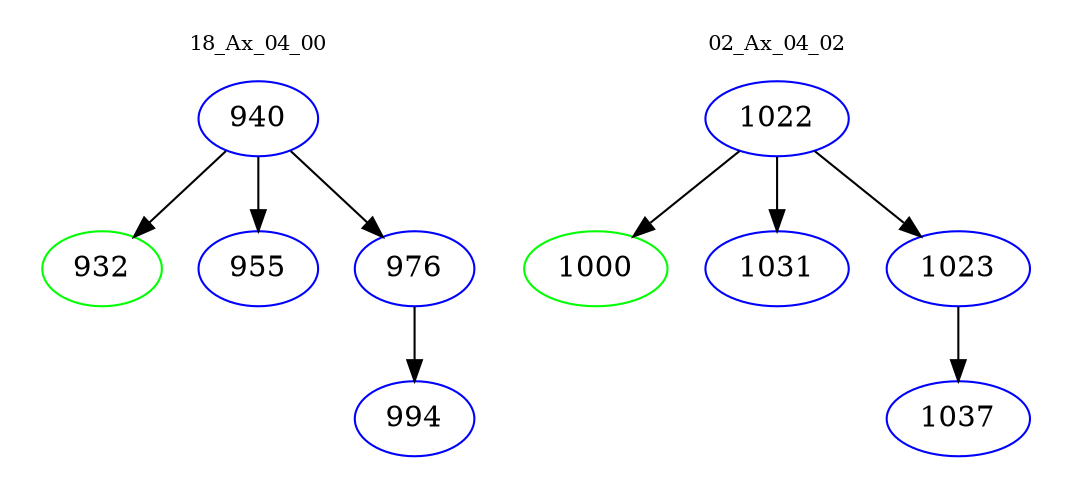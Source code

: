 digraph{
subgraph cluster_0 {
color = white
label = "18_Ax_04_00";
fontsize=10;
T0_940 [label="940", color="blue"]
T0_940 -> T0_932 [color="black"]
T0_932 [label="932", color="green"]
T0_940 -> T0_955 [color="black"]
T0_955 [label="955", color="blue"]
T0_940 -> T0_976 [color="black"]
T0_976 [label="976", color="blue"]
T0_976 -> T0_994 [color="black"]
T0_994 [label="994", color="blue"]
}
subgraph cluster_1 {
color = white
label = "02_Ax_04_02";
fontsize=10;
T1_1022 [label="1022", color="blue"]
T1_1022 -> T1_1000 [color="black"]
T1_1000 [label="1000", color="green"]
T1_1022 -> T1_1031 [color="black"]
T1_1031 [label="1031", color="blue"]
T1_1022 -> T1_1023 [color="black"]
T1_1023 [label="1023", color="blue"]
T1_1023 -> T1_1037 [color="black"]
T1_1037 [label="1037", color="blue"]
}
}
